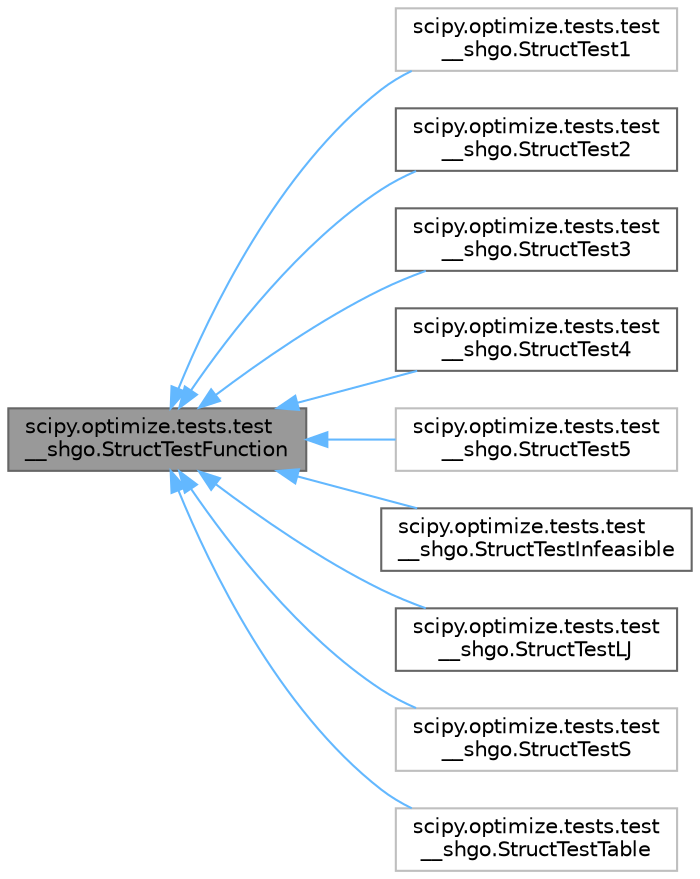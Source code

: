 digraph "scipy.optimize.tests.test__shgo.StructTestFunction"
{
 // LATEX_PDF_SIZE
  bgcolor="transparent";
  edge [fontname=Helvetica,fontsize=10,labelfontname=Helvetica,labelfontsize=10];
  node [fontname=Helvetica,fontsize=10,shape=box,height=0.2,width=0.4];
  rankdir="LR";
  Node1 [id="Node000001",label="scipy.optimize.tests.test\l__shgo.StructTestFunction",height=0.2,width=0.4,color="gray40", fillcolor="grey60", style="filled", fontcolor="black",tooltip=" "];
  Node1 -> Node2 [id="edge1_Node000001_Node000002",dir="back",color="steelblue1",style="solid",tooltip=" "];
  Node2 [id="Node000002",label="scipy.optimize.tests.test\l__shgo.StructTest1",height=0.2,width=0.4,color="grey75", fillcolor="white", style="filled",URL="$dd/d9d/classscipy_1_1optimize_1_1tests_1_1test____shgo_1_1StructTest1.html",tooltip=" "];
  Node1 -> Node3 [id="edge2_Node000001_Node000003",dir="back",color="steelblue1",style="solid",tooltip=" "];
  Node3 [id="Node000003",label="scipy.optimize.tests.test\l__shgo.StructTest2",height=0.2,width=0.4,color="gray40", fillcolor="white", style="filled",URL="$dc/d61/classscipy_1_1optimize_1_1tests_1_1test____shgo_1_1StructTest2.html",tooltip=" "];
  Node1 -> Node4 [id="edge3_Node000001_Node000004",dir="back",color="steelblue1",style="solid",tooltip=" "];
  Node4 [id="Node000004",label="scipy.optimize.tests.test\l__shgo.StructTest3",height=0.2,width=0.4,color="gray40", fillcolor="white", style="filled",URL="$db/d8f/classscipy_1_1optimize_1_1tests_1_1test____shgo_1_1StructTest3.html",tooltip=" "];
  Node1 -> Node5 [id="edge4_Node000001_Node000005",dir="back",color="steelblue1",style="solid",tooltip=" "];
  Node5 [id="Node000005",label="scipy.optimize.tests.test\l__shgo.StructTest4",height=0.2,width=0.4,color="gray40", fillcolor="white", style="filled",URL="$dd/d71/classscipy_1_1optimize_1_1tests_1_1test____shgo_1_1StructTest4.html",tooltip=" "];
  Node1 -> Node6 [id="edge5_Node000001_Node000006",dir="back",color="steelblue1",style="solid",tooltip=" "];
  Node6 [id="Node000006",label="scipy.optimize.tests.test\l__shgo.StructTest5",height=0.2,width=0.4,color="grey75", fillcolor="white", style="filled",URL="$d4/d85/classscipy_1_1optimize_1_1tests_1_1test____shgo_1_1StructTest5.html",tooltip=" "];
  Node1 -> Node7 [id="edge6_Node000001_Node000007",dir="back",color="steelblue1",style="solid",tooltip=" "];
  Node7 [id="Node000007",label="scipy.optimize.tests.test\l__shgo.StructTestInfeasible",height=0.2,width=0.4,color="gray40", fillcolor="white", style="filled",URL="$de/dee/classscipy_1_1optimize_1_1tests_1_1test____shgo_1_1StructTestInfeasible.html",tooltip=" "];
  Node1 -> Node8 [id="edge7_Node000001_Node000008",dir="back",color="steelblue1",style="solid",tooltip=" "];
  Node8 [id="Node000008",label="scipy.optimize.tests.test\l__shgo.StructTestLJ",height=0.2,width=0.4,color="gray40", fillcolor="white", style="filled",URL="$d5/d66/classscipy_1_1optimize_1_1tests_1_1test____shgo_1_1StructTestLJ.html",tooltip=" "];
  Node1 -> Node9 [id="edge8_Node000001_Node000009",dir="back",color="steelblue1",style="solid",tooltip=" "];
  Node9 [id="Node000009",label="scipy.optimize.tests.test\l__shgo.StructTestS",height=0.2,width=0.4,color="grey75", fillcolor="white", style="filled",URL="$d1/d35/classscipy_1_1optimize_1_1tests_1_1test____shgo_1_1StructTestS.html",tooltip=" "];
  Node1 -> Node10 [id="edge9_Node000001_Node000010",dir="back",color="steelblue1",style="solid",tooltip=" "];
  Node10 [id="Node000010",label="scipy.optimize.tests.test\l__shgo.StructTestTable",height=0.2,width=0.4,color="grey75", fillcolor="white", style="filled",URL="$d5/d75/classscipy_1_1optimize_1_1tests_1_1test____shgo_1_1StructTestTable.html",tooltip=" "];
}
